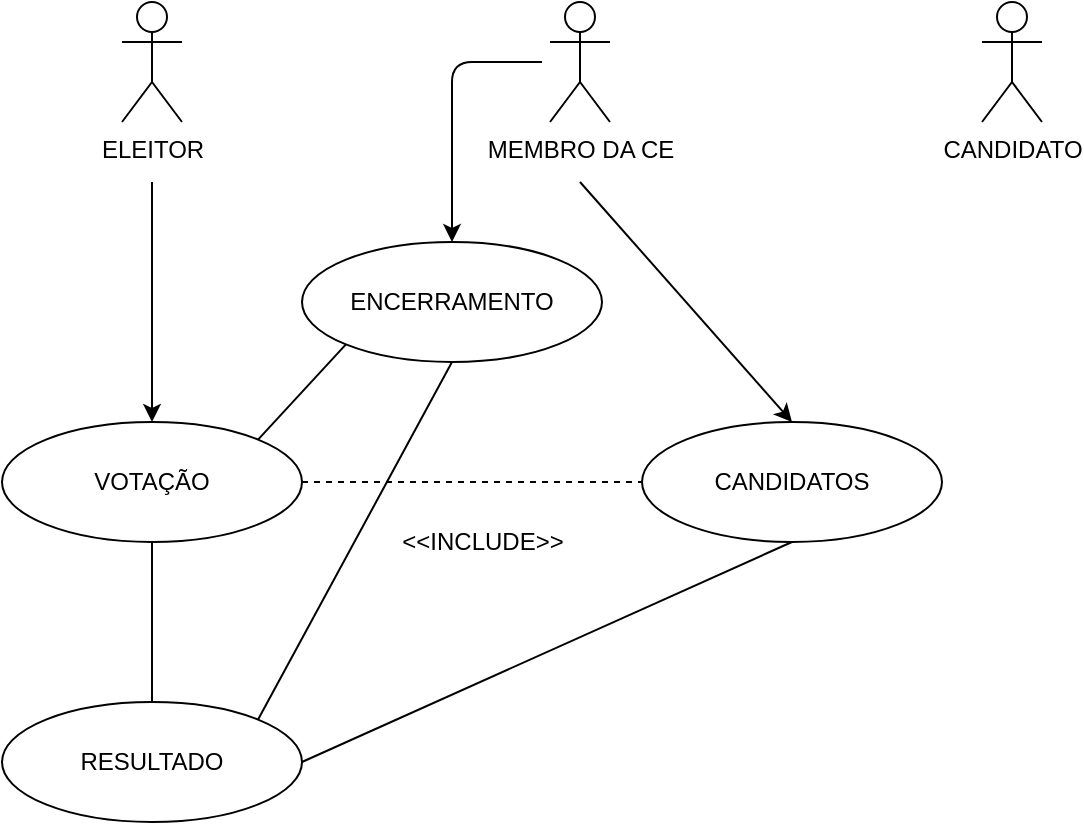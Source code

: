 <mxfile version="13.3.6" type="device"><diagram id="yMCk13CVl1TuKkZ8auTz" name="Page-1"><mxGraphModel dx="862" dy="433" grid="1" gridSize="10" guides="1" tooltips="1" connect="1" arrows="1" fold="1" page="1" pageScale="1" pageWidth="827" pageHeight="1169" math="0" shadow="0"><root><mxCell id="0"/><mxCell id="1" parent="0"/><mxCell id="OzBPRoaK_-Xq4a8DIsIP-1" value="ELEITOR" style="shape=umlActor;verticalLabelPosition=bottom;labelBackgroundColor=#ffffff;verticalAlign=top;html=1;outlineConnect=0;" parent="1" vertex="1"><mxGeometry x="200" y="130" width="30" height="60" as="geometry"/></mxCell><mxCell id="OzBPRoaK_-Xq4a8DIsIP-2" value="MEMBRO DA CE" style="shape=umlActor;verticalLabelPosition=bottom;labelBackgroundColor=#ffffff;verticalAlign=top;html=1;outlineConnect=0;" parent="1" vertex="1"><mxGeometry x="414" y="130" width="30" height="60" as="geometry"/></mxCell><mxCell id="OzBPRoaK_-Xq4a8DIsIP-6" value="VOTAÇÃO" style="ellipse;whiteSpace=wrap;html=1;" parent="1" vertex="1"><mxGeometry x="140" y="340" width="150" height="60" as="geometry"/></mxCell><mxCell id="OzBPRoaK_-Xq4a8DIsIP-7" value="" style="endArrow=classic;html=1;entryX=0.5;entryY=0;entryDx=0;entryDy=0;" parent="1" target="OzBPRoaK_-Xq4a8DIsIP-6" edge="1"><mxGeometry width="50" height="50" relative="1" as="geometry"><mxPoint x="215" y="220" as="sourcePoint"/><mxPoint x="440" y="230" as="targetPoint"/></mxGeometry></mxCell><mxCell id="OzBPRoaK_-Xq4a8DIsIP-9" value="CANDIDATOS" style="ellipse;whiteSpace=wrap;html=1;" parent="1" vertex="1"><mxGeometry x="460" y="340" width="150" height="60" as="geometry"/></mxCell><mxCell id="OzBPRoaK_-Xq4a8DIsIP-11" value="" style="endArrow=classic;html=1;entryX=0.5;entryY=0;entryDx=0;entryDy=0;" parent="1" target="OzBPRoaK_-Xq4a8DIsIP-9" edge="1"><mxGeometry width="50" height="50" relative="1" as="geometry"><mxPoint x="429" y="220" as="sourcePoint"/><mxPoint x="440" y="230" as="targetPoint"/></mxGeometry></mxCell><mxCell id="OzBPRoaK_-Xq4a8DIsIP-12" value="" style="endArrow=none;dashed=1;html=1;exitX=1;exitY=0.5;exitDx=0;exitDy=0;entryX=0;entryY=0.5;entryDx=0;entryDy=0;" parent="1" source="OzBPRoaK_-Xq4a8DIsIP-6" target="OzBPRoaK_-Xq4a8DIsIP-9" edge="1"><mxGeometry width="50" height="50" relative="1" as="geometry"><mxPoint x="390" y="410" as="sourcePoint"/><mxPoint x="340" y="370" as="targetPoint"/></mxGeometry></mxCell><mxCell id="OzBPRoaK_-Xq4a8DIsIP-13" value="&amp;lt;&amp;lt;INCLUDE&amp;gt;&amp;gt;" style="text;html=1;align=center;verticalAlign=middle;resizable=0;points=[];autosize=1;" parent="1" vertex="1"><mxGeometry x="330" y="390" width="100" height="20" as="geometry"/></mxCell><mxCell id="OzBPRoaK_-Xq4a8DIsIP-15" value="CANDIDATO&lt;br&gt;" style="shape=umlActor;verticalLabelPosition=bottom;labelBackgroundColor=#ffffff;verticalAlign=top;html=1;outlineConnect=0;" parent="1" vertex="1"><mxGeometry x="630" y="130" width="30" height="60" as="geometry"/></mxCell><mxCell id="OzBPRoaK_-Xq4a8DIsIP-16" value="RESULTADO" style="ellipse;whiteSpace=wrap;html=1;" parent="1" vertex="1"><mxGeometry x="140" y="480" width="150" height="60" as="geometry"/></mxCell><mxCell id="weJQJewf6uE6o2PM_hZ2-1" value="" style="endArrow=none;html=1;exitX=0.5;exitY=0;exitDx=0;exitDy=0;entryX=0.5;entryY=1;entryDx=0;entryDy=0;" parent="1" source="OzBPRoaK_-Xq4a8DIsIP-16" target="OzBPRoaK_-Xq4a8DIsIP-6" edge="1"><mxGeometry width="50" height="50" relative="1" as="geometry"><mxPoint x="390" y="370" as="sourcePoint"/><mxPoint x="440" y="320" as="targetPoint"/></mxGeometry></mxCell><mxCell id="weJQJewf6uE6o2PM_hZ2-2" value="" style="endArrow=none;html=1;exitX=1;exitY=0.5;exitDx=0;exitDy=0;entryX=0.5;entryY=1;entryDx=0;entryDy=0;" parent="1" source="OzBPRoaK_-Xq4a8DIsIP-16" target="OzBPRoaK_-Xq4a8DIsIP-9" edge="1"><mxGeometry width="50" height="50" relative="1" as="geometry"><mxPoint x="390" y="370" as="sourcePoint"/><mxPoint x="440" y="320" as="targetPoint"/></mxGeometry></mxCell><mxCell id="pIJ1XGG4zSSmNuuxY1T6-1" value="ENCERRAMENTO" style="ellipse;whiteSpace=wrap;html=1;" vertex="1" parent="1"><mxGeometry x="290" y="250" width="150" height="60" as="geometry"/></mxCell><mxCell id="pIJ1XGG4zSSmNuuxY1T6-2" value="" style="endArrow=classic;html=1;entryX=0.5;entryY=0;entryDx=0;entryDy=0;" edge="1" parent="1" target="pIJ1XGG4zSSmNuuxY1T6-1"><mxGeometry width="50" height="50" relative="1" as="geometry"><mxPoint x="410" y="160" as="sourcePoint"/><mxPoint x="440" y="340" as="targetPoint"/><Array as="points"><mxPoint x="365" y="160"/></Array></mxGeometry></mxCell><mxCell id="pIJ1XGG4zSSmNuuxY1T6-4" value="" style="endArrow=none;html=1;entryX=0;entryY=1;entryDx=0;entryDy=0;exitX=1;exitY=0;exitDx=0;exitDy=0;" edge="1" parent="1" source="OzBPRoaK_-Xq4a8DIsIP-6" target="pIJ1XGG4zSSmNuuxY1T6-1"><mxGeometry width="50" height="50" relative="1" as="geometry"><mxPoint x="390" y="390" as="sourcePoint"/><mxPoint x="440" y="340" as="targetPoint"/></mxGeometry></mxCell><mxCell id="pIJ1XGG4zSSmNuuxY1T6-5" value="" style="endArrow=none;html=1;entryX=0.5;entryY=1;entryDx=0;entryDy=0;exitX=1;exitY=0;exitDx=0;exitDy=0;" edge="1" parent="1" source="OzBPRoaK_-Xq4a8DIsIP-16" target="pIJ1XGG4zSSmNuuxY1T6-1"><mxGeometry width="50" height="50" relative="1" as="geometry"><mxPoint x="390" y="370" as="sourcePoint"/><mxPoint x="440" y="320" as="targetPoint"/></mxGeometry></mxCell></root></mxGraphModel></diagram></mxfile>